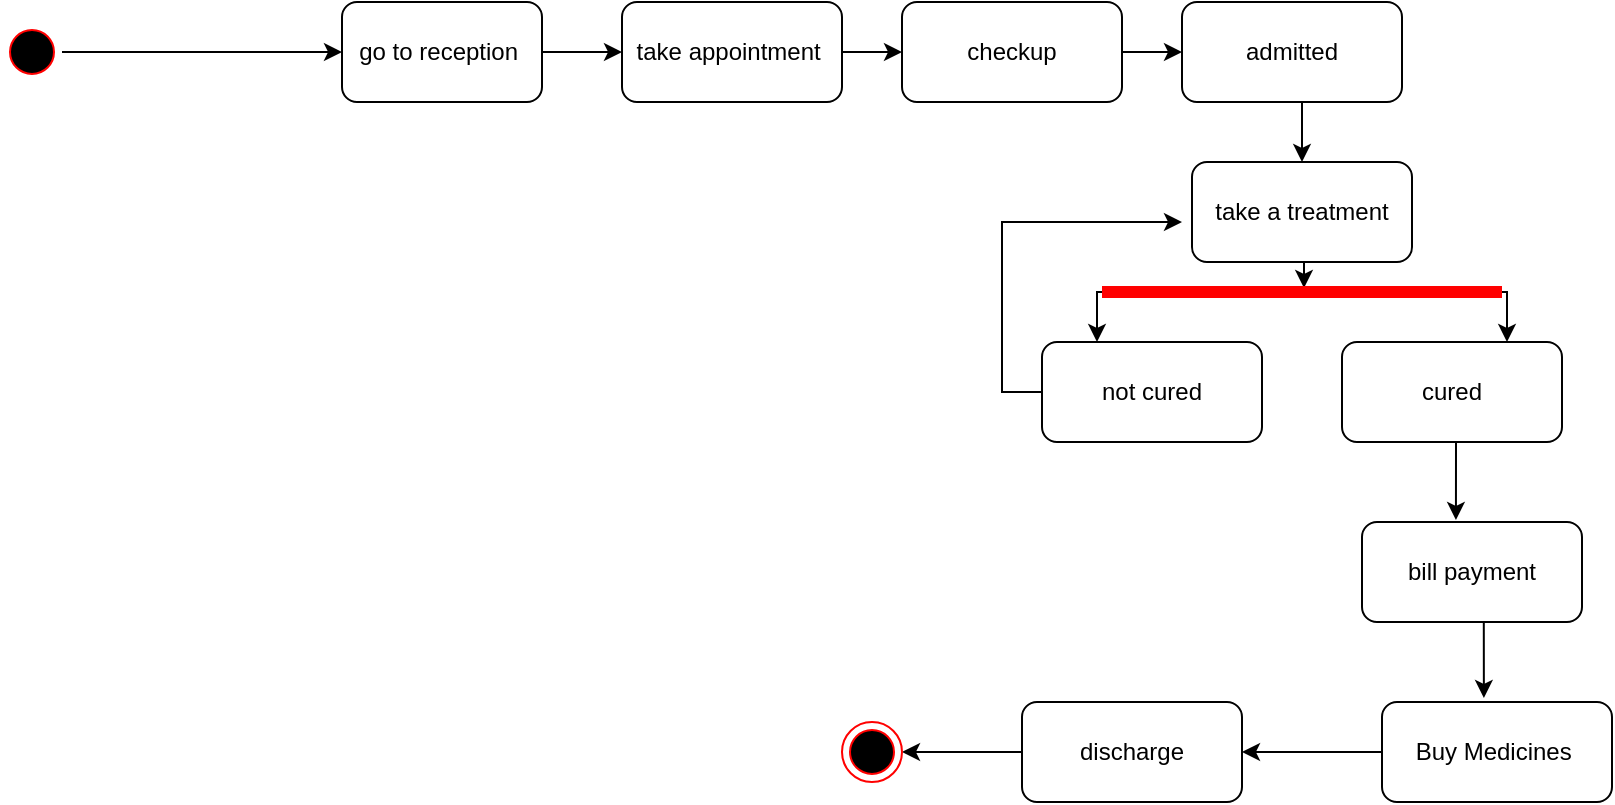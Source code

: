 <mxfile version="14.7.10" type="device"><diagram id="ne2bIyl5DdHbhsVImWS6" name="Page-1"><mxGraphModel dx="1108" dy="482" grid="1" gridSize="10" guides="1" tooltips="1" connect="1" arrows="1" fold="1" page="1" pageScale="1" pageWidth="850" pageHeight="1100" math="0" shadow="0"><root><mxCell id="0"/><mxCell id="1" parent="0"/><mxCell id="dal13veqk5efbVPa5qJw-29" style="edgeStyle=orthogonalEdgeStyle;rounded=0;orthogonalLoop=1;jettySize=auto;html=1;exitX=1;exitY=0.5;exitDx=0;exitDy=0;entryX=0;entryY=0.5;entryDx=0;entryDy=0;" edge="1" parent="1" source="dal13veqk5efbVPa5qJw-20" target="dal13veqk5efbVPa5qJw-21"><mxGeometry relative="1" as="geometry"/></mxCell><mxCell id="dal13veqk5efbVPa5qJw-20" value="go to reception&amp;nbsp;" style="rounded=1;whiteSpace=wrap;html=1;" vertex="1" parent="1"><mxGeometry x="210" y="90" width="100" height="50" as="geometry"/></mxCell><mxCell id="dal13veqk5efbVPa5qJw-40" style="edgeStyle=orthogonalEdgeStyle;rounded=0;orthogonalLoop=1;jettySize=auto;html=1;exitX=1;exitY=0.5;exitDx=0;exitDy=0;entryX=0;entryY=0.5;entryDx=0;entryDy=0;" edge="1" parent="1" source="dal13veqk5efbVPa5qJw-21" target="dal13veqk5efbVPa5qJw-35"><mxGeometry relative="1" as="geometry"/></mxCell><mxCell id="dal13veqk5efbVPa5qJw-21" value="take appointment&amp;nbsp;" style="rounded=1;whiteSpace=wrap;html=1;" vertex="1" parent="1"><mxGeometry x="350" y="90" width="110" height="50" as="geometry"/></mxCell><mxCell id="dal13veqk5efbVPa5qJw-50" style="edgeStyle=orthogonalEdgeStyle;rounded=0;orthogonalLoop=1;jettySize=auto;html=1;exitX=0.5;exitY=1;exitDx=0;exitDy=0;entryX=0.5;entryY=0;entryDx=0;entryDy=0;" edge="1" parent="1" source="dal13veqk5efbVPa5qJw-22" target="dal13veqk5efbVPa5qJw-23"><mxGeometry relative="1" as="geometry"/></mxCell><mxCell id="dal13veqk5efbVPa5qJw-22" value="admitted" style="rounded=1;whiteSpace=wrap;html=1;" vertex="1" parent="1"><mxGeometry x="630" y="90" width="110" height="50" as="geometry"/></mxCell><mxCell id="dal13veqk5efbVPa5qJw-69" style="edgeStyle=orthogonalEdgeStyle;rounded=0;orthogonalLoop=1;jettySize=auto;html=1;exitX=0.5;exitY=1;exitDx=0;exitDy=0;entryX=0.505;entryY=0.3;entryDx=0;entryDy=0;entryPerimeter=0;" edge="1" parent="1" source="dal13veqk5efbVPa5qJw-23" target="dal13veqk5efbVPa5qJw-65"><mxGeometry relative="1" as="geometry"/></mxCell><mxCell id="dal13veqk5efbVPa5qJw-23" value="take a treatment" style="rounded=1;whiteSpace=wrap;html=1;" vertex="1" parent="1"><mxGeometry x="635" y="170" width="110" height="50" as="geometry"/></mxCell><mxCell id="dal13veqk5efbVPa5qJw-59" style="edgeStyle=orthogonalEdgeStyle;rounded=0;orthogonalLoop=1;jettySize=auto;html=1;exitX=0.5;exitY=1;exitDx=0;exitDy=0;entryX=0.443;entryY=-0.04;entryDx=0;entryDy=0;entryPerimeter=0;" edge="1" parent="1" source="dal13veqk5efbVPa5qJw-24" target="dal13veqk5efbVPa5qJw-45"><mxGeometry relative="1" as="geometry"/></mxCell><mxCell id="dal13veqk5efbVPa5qJw-24" value="bill payment" style="rounded=1;whiteSpace=wrap;html=1;" vertex="1" parent="1"><mxGeometry x="720" y="350" width="110" height="50" as="geometry"/></mxCell><mxCell id="dal13veqk5efbVPa5qJw-57" style="edgeStyle=orthogonalEdgeStyle;rounded=0;orthogonalLoop=1;jettySize=auto;html=1;exitX=0;exitY=0.5;exitDx=0;exitDy=0;entryX=1;entryY=0.5;entryDx=0;entryDy=0;" edge="1" parent="1" source="dal13veqk5efbVPa5qJw-25" target="dal13veqk5efbVPa5qJw-28"><mxGeometry relative="1" as="geometry"/></mxCell><mxCell id="dal13veqk5efbVPa5qJw-25" value="discharge" style="rounded=1;whiteSpace=wrap;html=1;" vertex="1" parent="1"><mxGeometry x="550" y="440" width="110" height="50" as="geometry"/></mxCell><mxCell id="dal13veqk5efbVPa5qJw-43" style="edgeStyle=orthogonalEdgeStyle;rounded=0;orthogonalLoop=1;jettySize=auto;html=1;exitX=1;exitY=0.5;exitDx=0;exitDy=0;entryX=0;entryY=0.5;entryDx=0;entryDy=0;" edge="1" parent="1" source="dal13veqk5efbVPa5qJw-26" target="dal13veqk5efbVPa5qJw-20"><mxGeometry relative="1" as="geometry"><mxPoint x="90" y="115" as="targetPoint"/></mxGeometry></mxCell><mxCell id="dal13veqk5efbVPa5qJw-26" value="" style="ellipse;html=1;shape=startState;fillColor=#000000;strokeColor=#ff0000;" vertex="1" parent="1"><mxGeometry x="40" y="100" width="30" height="30" as="geometry"/></mxCell><mxCell id="dal13veqk5efbVPa5qJw-28" value="" style="ellipse;html=1;shape=endState;fillColor=#000000;strokeColor=#ff0000;" vertex="1" parent="1"><mxGeometry x="460" y="450" width="30" height="30" as="geometry"/></mxCell><mxCell id="dal13veqk5efbVPa5qJw-41" style="edgeStyle=orthogonalEdgeStyle;rounded=0;orthogonalLoop=1;jettySize=auto;html=1;exitX=1;exitY=0.5;exitDx=0;exitDy=0;entryX=0;entryY=0.5;entryDx=0;entryDy=0;" edge="1" parent="1" source="dal13veqk5efbVPa5qJw-35" target="dal13veqk5efbVPa5qJw-22"><mxGeometry relative="1" as="geometry"/></mxCell><mxCell id="dal13veqk5efbVPa5qJw-35" value="checkup" style="rounded=1;whiteSpace=wrap;html=1;" vertex="1" parent="1"><mxGeometry x="490" y="90" width="110" height="50" as="geometry"/></mxCell><mxCell id="dal13veqk5efbVPa5qJw-58" style="edgeStyle=orthogonalEdgeStyle;rounded=0;orthogonalLoop=1;jettySize=auto;html=1;exitX=0;exitY=0.5;exitDx=0;exitDy=0;entryX=1;entryY=0.5;entryDx=0;entryDy=0;" edge="1" parent="1" source="dal13veqk5efbVPa5qJw-45" target="dal13veqk5efbVPa5qJw-25"><mxGeometry relative="1" as="geometry"/></mxCell><mxCell id="dal13veqk5efbVPa5qJw-45" value="Buy Medicines&amp;nbsp;" style="rounded=1;whiteSpace=wrap;html=1;" vertex="1" parent="1"><mxGeometry x="730" y="440" width="115" height="50" as="geometry"/></mxCell><mxCell id="dal13veqk5efbVPa5qJw-63" style="edgeStyle=orthogonalEdgeStyle;rounded=0;orthogonalLoop=1;jettySize=auto;html=1;exitX=0.5;exitY=1;exitDx=0;exitDy=0;entryX=0.427;entryY=-0.02;entryDx=0;entryDy=0;entryPerimeter=0;" edge="1" parent="1" source="dal13veqk5efbVPa5qJw-51" target="dal13veqk5efbVPa5qJw-24"><mxGeometry relative="1" as="geometry"/></mxCell><mxCell id="dal13veqk5efbVPa5qJw-51" value="cured" style="rounded=1;whiteSpace=wrap;html=1;" vertex="1" parent="1"><mxGeometry x="710" y="260" width="110" height="50" as="geometry"/></mxCell><mxCell id="dal13veqk5efbVPa5qJw-70" style="edgeStyle=orthogonalEdgeStyle;rounded=0;orthogonalLoop=1;jettySize=auto;html=1;exitX=0;exitY=0.5;exitDx=0;exitDy=0;" edge="1" parent="1" source="dal13veqk5efbVPa5qJw-52"><mxGeometry relative="1" as="geometry"><mxPoint x="630" y="200" as="targetPoint"/><Array as="points"><mxPoint x="540" y="285"/><mxPoint x="540" y="200"/></Array></mxGeometry></mxCell><mxCell id="dal13veqk5efbVPa5qJw-52" value="not cured" style="rounded=1;whiteSpace=wrap;html=1;" vertex="1" parent="1"><mxGeometry x="560" y="260" width="110" height="50" as="geometry"/></mxCell><mxCell id="dal13veqk5efbVPa5qJw-67" style="edgeStyle=orthogonalEdgeStyle;rounded=0;orthogonalLoop=1;jettySize=auto;html=1;exitX=0;exitY=0.5;exitDx=0;exitDy=0;exitPerimeter=0;entryX=0.25;entryY=0;entryDx=0;entryDy=0;" edge="1" parent="1" source="dal13veqk5efbVPa5qJw-65" target="dal13veqk5efbVPa5qJw-52"><mxGeometry relative="1" as="geometry"/></mxCell><mxCell id="dal13veqk5efbVPa5qJw-68" style="edgeStyle=orthogonalEdgeStyle;rounded=0;orthogonalLoop=1;jettySize=auto;html=1;exitX=1;exitY=0.5;exitDx=0;exitDy=0;exitPerimeter=0;entryX=0.75;entryY=0;entryDx=0;entryDy=0;" edge="1" parent="1" source="dal13veqk5efbVPa5qJw-65" target="dal13veqk5efbVPa5qJw-51"><mxGeometry relative="1" as="geometry"/></mxCell><mxCell id="dal13veqk5efbVPa5qJw-65" value="" style="shape=line;html=1;strokeWidth=6;strokeColor=#ff0000;" vertex="1" parent="1"><mxGeometry x="590" y="230" width="200" height="10" as="geometry"/></mxCell></root></mxGraphModel></diagram></mxfile>
